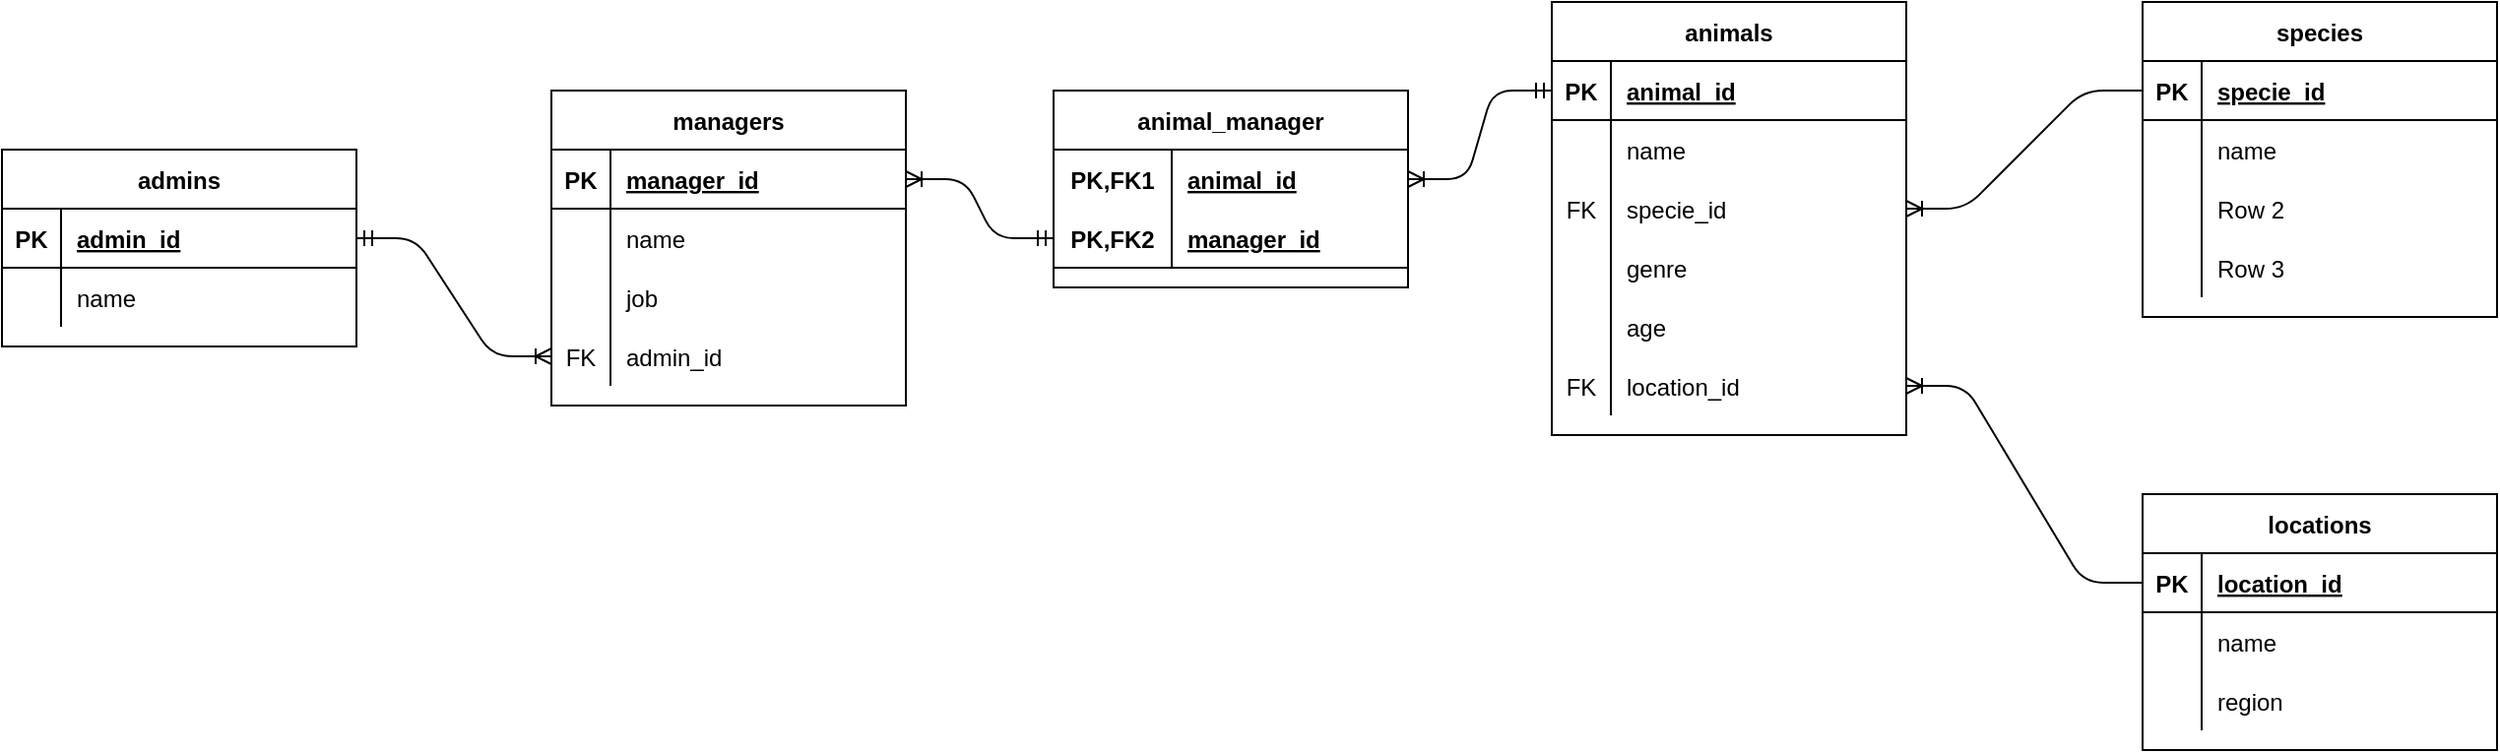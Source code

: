 <mxfile version="15.2.7" type="device"><diagram id="9MkJSWfaDrrJMaNUmlUY" name="Page-1"><mxGraphModel dx="1394" dy="289" grid="0" gridSize="10" guides="1" tooltips="1" connect="1" arrows="1" fold="1" page="0" pageScale="1" pageWidth="850" pageHeight="1100" background="none" math="0" shadow="0"><root><mxCell id="0"/><mxCell id="1" parent="0"/><mxCell id="NzkYLKVNX_mvHz2dBkGw-24" value="animals" style="shape=table;startSize=30;container=1;collapsible=1;childLayout=tableLayout;fixedRows=1;rowLines=0;fontStyle=1;align=center;resizeLast=1;" parent="1" vertex="1"><mxGeometry x="400" y="451" width="180" height="220" as="geometry"/></mxCell><mxCell id="NzkYLKVNX_mvHz2dBkGw-25" value="" style="shape=partialRectangle;collapsible=0;dropTarget=0;pointerEvents=0;fillColor=none;top=0;left=0;bottom=1;right=0;points=[[0,0.5],[1,0.5]];portConstraint=eastwest;" parent="NzkYLKVNX_mvHz2dBkGw-24" vertex="1"><mxGeometry y="30" width="180" height="30" as="geometry"/></mxCell><mxCell id="NzkYLKVNX_mvHz2dBkGw-26" value="PK" style="shape=partialRectangle;connectable=0;fillColor=none;top=0;left=0;bottom=0;right=0;fontStyle=1;overflow=hidden;" parent="NzkYLKVNX_mvHz2dBkGw-25" vertex="1"><mxGeometry width="30" height="30" as="geometry"/></mxCell><mxCell id="NzkYLKVNX_mvHz2dBkGw-27" value="animal_id" style="shape=partialRectangle;connectable=0;fillColor=none;top=0;left=0;bottom=0;right=0;align=left;spacingLeft=6;fontStyle=5;overflow=hidden;" parent="NzkYLKVNX_mvHz2dBkGw-25" vertex="1"><mxGeometry x="30" width="150" height="30" as="geometry"/></mxCell><mxCell id="NzkYLKVNX_mvHz2dBkGw-28" value="" style="shape=partialRectangle;collapsible=0;dropTarget=0;pointerEvents=0;fillColor=none;top=0;left=0;bottom=0;right=0;points=[[0,0.5],[1,0.5]];portConstraint=eastwest;" parent="NzkYLKVNX_mvHz2dBkGw-24" vertex="1"><mxGeometry y="60" width="180" height="30" as="geometry"/></mxCell><mxCell id="NzkYLKVNX_mvHz2dBkGw-29" value="" style="shape=partialRectangle;connectable=0;fillColor=none;top=0;left=0;bottom=0;right=0;editable=1;overflow=hidden;" parent="NzkYLKVNX_mvHz2dBkGw-28" vertex="1"><mxGeometry width="30" height="30" as="geometry"/></mxCell><mxCell id="NzkYLKVNX_mvHz2dBkGw-30" value="name" style="shape=partialRectangle;connectable=0;fillColor=none;top=0;left=0;bottom=0;right=0;align=left;spacingLeft=6;overflow=hidden;" parent="NzkYLKVNX_mvHz2dBkGw-28" vertex="1"><mxGeometry x="30" width="150" height="30" as="geometry"/></mxCell><mxCell id="NzkYLKVNX_mvHz2dBkGw-31" value="" style="shape=partialRectangle;collapsible=0;dropTarget=0;pointerEvents=0;fillColor=none;top=0;left=0;bottom=0;right=0;points=[[0,0.5],[1,0.5]];portConstraint=eastwest;" parent="NzkYLKVNX_mvHz2dBkGw-24" vertex="1"><mxGeometry y="90" width="180" height="30" as="geometry"/></mxCell><mxCell id="NzkYLKVNX_mvHz2dBkGw-32" value="FK" style="shape=partialRectangle;connectable=0;fillColor=none;top=0;left=0;bottom=0;right=0;editable=1;overflow=hidden;" parent="NzkYLKVNX_mvHz2dBkGw-31" vertex="1"><mxGeometry width="30" height="30" as="geometry"/></mxCell><mxCell id="NzkYLKVNX_mvHz2dBkGw-33" value="specie_id" style="shape=partialRectangle;connectable=0;fillColor=none;top=0;left=0;bottom=0;right=0;align=left;spacingLeft=6;overflow=hidden;" parent="NzkYLKVNX_mvHz2dBkGw-31" vertex="1"><mxGeometry x="30" width="150" height="30" as="geometry"/></mxCell><mxCell id="NzkYLKVNX_mvHz2dBkGw-34" value="" style="shape=partialRectangle;collapsible=0;dropTarget=0;pointerEvents=0;fillColor=none;top=0;left=0;bottom=0;right=0;points=[[0,0.5],[1,0.5]];portConstraint=eastwest;" parent="NzkYLKVNX_mvHz2dBkGw-24" vertex="1"><mxGeometry y="120" width="180" height="30" as="geometry"/></mxCell><mxCell id="NzkYLKVNX_mvHz2dBkGw-35" value="" style="shape=partialRectangle;connectable=0;fillColor=none;top=0;left=0;bottom=0;right=0;editable=1;overflow=hidden;" parent="NzkYLKVNX_mvHz2dBkGw-34" vertex="1"><mxGeometry width="30" height="30" as="geometry"/></mxCell><mxCell id="NzkYLKVNX_mvHz2dBkGw-36" value="genre" style="shape=partialRectangle;connectable=0;fillColor=none;top=0;left=0;bottom=0;right=0;align=left;spacingLeft=6;overflow=hidden;" parent="NzkYLKVNX_mvHz2dBkGw-34" vertex="1"><mxGeometry x="30" width="150" height="30" as="geometry"/></mxCell><mxCell id="NzkYLKVNX_mvHz2dBkGw-37" value="" style="shape=partialRectangle;collapsible=0;dropTarget=0;pointerEvents=0;fillColor=none;top=0;left=0;bottom=0;right=0;points=[[0,0.5],[1,0.5]];portConstraint=eastwest;" parent="NzkYLKVNX_mvHz2dBkGw-24" vertex="1"><mxGeometry y="150" width="180" height="30" as="geometry"/></mxCell><mxCell id="NzkYLKVNX_mvHz2dBkGw-38" value="" style="shape=partialRectangle;connectable=0;fillColor=none;top=0;left=0;bottom=0;right=0;editable=1;overflow=hidden;" parent="NzkYLKVNX_mvHz2dBkGw-37" vertex="1"><mxGeometry width="30" height="30" as="geometry"/></mxCell><mxCell id="NzkYLKVNX_mvHz2dBkGw-39" value="age" style="shape=partialRectangle;connectable=0;fillColor=none;top=0;left=0;bottom=0;right=0;align=left;spacingLeft=6;overflow=hidden;" parent="NzkYLKVNX_mvHz2dBkGw-37" vertex="1"><mxGeometry x="30" width="150" height="30" as="geometry"/></mxCell><mxCell id="NzkYLKVNX_mvHz2dBkGw-56" value="" style="shape=partialRectangle;collapsible=0;dropTarget=0;pointerEvents=0;fillColor=none;top=0;left=0;bottom=0;right=0;points=[[0,0.5],[1,0.5]];portConstraint=eastwest;" parent="NzkYLKVNX_mvHz2dBkGw-24" vertex="1"><mxGeometry y="180" width="180" height="30" as="geometry"/></mxCell><mxCell id="NzkYLKVNX_mvHz2dBkGw-57" value="FK" style="shape=partialRectangle;connectable=0;fillColor=none;top=0;left=0;bottom=0;right=0;editable=1;overflow=hidden;" parent="NzkYLKVNX_mvHz2dBkGw-56" vertex="1"><mxGeometry width="30" height="30" as="geometry"/></mxCell><mxCell id="NzkYLKVNX_mvHz2dBkGw-58" value="location_id" style="shape=partialRectangle;connectable=0;fillColor=none;top=0;left=0;bottom=0;right=0;align=left;spacingLeft=6;overflow=hidden;" parent="NzkYLKVNX_mvHz2dBkGw-56" vertex="1"><mxGeometry x="30" width="150" height="30" as="geometry"/></mxCell><mxCell id="NzkYLKVNX_mvHz2dBkGw-59" value="species" style="shape=table;startSize=30;container=1;collapsible=1;childLayout=tableLayout;fixedRows=1;rowLines=0;fontStyle=1;align=center;resizeLast=1;" parent="1" vertex="1"><mxGeometry x="700" y="451" width="180" height="160" as="geometry"/></mxCell><mxCell id="NzkYLKVNX_mvHz2dBkGw-60" value="" style="shape=partialRectangle;collapsible=0;dropTarget=0;pointerEvents=0;fillColor=none;top=0;left=0;bottom=1;right=0;points=[[0,0.5],[1,0.5]];portConstraint=eastwest;" parent="NzkYLKVNX_mvHz2dBkGw-59" vertex="1"><mxGeometry y="30" width="180" height="30" as="geometry"/></mxCell><mxCell id="NzkYLKVNX_mvHz2dBkGw-61" value="PK" style="shape=partialRectangle;connectable=0;fillColor=none;top=0;left=0;bottom=0;right=0;fontStyle=1;overflow=hidden;" parent="NzkYLKVNX_mvHz2dBkGw-60" vertex="1"><mxGeometry width="30" height="30" as="geometry"/></mxCell><mxCell id="NzkYLKVNX_mvHz2dBkGw-62" value="specie_id" style="shape=partialRectangle;connectable=0;fillColor=none;top=0;left=0;bottom=0;right=0;align=left;spacingLeft=6;fontStyle=5;overflow=hidden;" parent="NzkYLKVNX_mvHz2dBkGw-60" vertex="1"><mxGeometry x="30" width="150" height="30" as="geometry"/></mxCell><mxCell id="NzkYLKVNX_mvHz2dBkGw-63" value="" style="shape=partialRectangle;collapsible=0;dropTarget=0;pointerEvents=0;fillColor=none;top=0;left=0;bottom=0;right=0;points=[[0,0.5],[1,0.5]];portConstraint=eastwest;" parent="NzkYLKVNX_mvHz2dBkGw-59" vertex="1"><mxGeometry y="60" width="180" height="30" as="geometry"/></mxCell><mxCell id="NzkYLKVNX_mvHz2dBkGw-64" value="" style="shape=partialRectangle;connectable=0;fillColor=none;top=0;left=0;bottom=0;right=0;editable=1;overflow=hidden;" parent="NzkYLKVNX_mvHz2dBkGw-63" vertex="1"><mxGeometry width="30" height="30" as="geometry"/></mxCell><mxCell id="NzkYLKVNX_mvHz2dBkGw-65" value="name" style="shape=partialRectangle;connectable=0;fillColor=none;top=0;left=0;bottom=0;right=0;align=left;spacingLeft=6;overflow=hidden;" parent="NzkYLKVNX_mvHz2dBkGw-63" vertex="1"><mxGeometry x="30" width="150" height="30" as="geometry"/></mxCell><mxCell id="NzkYLKVNX_mvHz2dBkGw-66" value="" style="shape=partialRectangle;collapsible=0;dropTarget=0;pointerEvents=0;fillColor=none;top=0;left=0;bottom=0;right=0;points=[[0,0.5],[1,0.5]];portConstraint=eastwest;" parent="NzkYLKVNX_mvHz2dBkGw-59" vertex="1"><mxGeometry y="90" width="180" height="30" as="geometry"/></mxCell><mxCell id="NzkYLKVNX_mvHz2dBkGw-67" value="" style="shape=partialRectangle;connectable=0;fillColor=none;top=0;left=0;bottom=0;right=0;editable=1;overflow=hidden;" parent="NzkYLKVNX_mvHz2dBkGw-66" vertex="1"><mxGeometry width="30" height="30" as="geometry"/></mxCell><mxCell id="NzkYLKVNX_mvHz2dBkGw-68" value="Row 2" style="shape=partialRectangle;connectable=0;fillColor=none;top=0;left=0;bottom=0;right=0;align=left;spacingLeft=6;overflow=hidden;" parent="NzkYLKVNX_mvHz2dBkGw-66" vertex="1"><mxGeometry x="30" width="150" height="30" as="geometry"/></mxCell><mxCell id="NzkYLKVNX_mvHz2dBkGw-69" value="" style="shape=partialRectangle;collapsible=0;dropTarget=0;pointerEvents=0;fillColor=none;top=0;left=0;bottom=0;right=0;points=[[0,0.5],[1,0.5]];portConstraint=eastwest;" parent="NzkYLKVNX_mvHz2dBkGw-59" vertex="1"><mxGeometry y="120" width="180" height="30" as="geometry"/></mxCell><mxCell id="NzkYLKVNX_mvHz2dBkGw-70" value="" style="shape=partialRectangle;connectable=0;fillColor=none;top=0;left=0;bottom=0;right=0;editable=1;overflow=hidden;" parent="NzkYLKVNX_mvHz2dBkGw-69" vertex="1"><mxGeometry width="30" height="30" as="geometry"/></mxCell><mxCell id="NzkYLKVNX_mvHz2dBkGw-71" value="Row 3" style="shape=partialRectangle;connectable=0;fillColor=none;top=0;left=0;bottom=0;right=0;align=left;spacingLeft=6;overflow=hidden;" parent="NzkYLKVNX_mvHz2dBkGw-69" vertex="1"><mxGeometry x="30" width="150" height="30" as="geometry"/></mxCell><mxCell id="NzkYLKVNX_mvHz2dBkGw-76" value="locations" style="shape=table;startSize=30;container=1;collapsible=1;childLayout=tableLayout;fixedRows=1;rowLines=0;fontStyle=1;align=center;resizeLast=1;" parent="1" vertex="1"><mxGeometry x="700" y="701" width="180" height="130" as="geometry"/></mxCell><mxCell id="NzkYLKVNX_mvHz2dBkGw-77" value="" style="shape=partialRectangle;collapsible=0;dropTarget=0;pointerEvents=0;fillColor=none;top=0;left=0;bottom=1;right=0;points=[[0,0.5],[1,0.5]];portConstraint=eastwest;" parent="NzkYLKVNX_mvHz2dBkGw-76" vertex="1"><mxGeometry y="30" width="180" height="30" as="geometry"/></mxCell><mxCell id="NzkYLKVNX_mvHz2dBkGw-78" value="PK" style="shape=partialRectangle;connectable=0;fillColor=none;top=0;left=0;bottom=0;right=0;fontStyle=1;overflow=hidden;" parent="NzkYLKVNX_mvHz2dBkGw-77" vertex="1"><mxGeometry width="30" height="30" as="geometry"/></mxCell><mxCell id="NzkYLKVNX_mvHz2dBkGw-79" value="location_id" style="shape=partialRectangle;connectable=0;fillColor=none;top=0;left=0;bottom=0;right=0;align=left;spacingLeft=6;fontStyle=5;overflow=hidden;" parent="NzkYLKVNX_mvHz2dBkGw-77" vertex="1"><mxGeometry x="30" width="150" height="30" as="geometry"/></mxCell><mxCell id="NzkYLKVNX_mvHz2dBkGw-80" value="" style="shape=partialRectangle;collapsible=0;dropTarget=0;pointerEvents=0;fillColor=none;top=0;left=0;bottom=0;right=0;points=[[0,0.5],[1,0.5]];portConstraint=eastwest;" parent="NzkYLKVNX_mvHz2dBkGw-76" vertex="1"><mxGeometry y="60" width="180" height="30" as="geometry"/></mxCell><mxCell id="NzkYLKVNX_mvHz2dBkGw-81" value="" style="shape=partialRectangle;connectable=0;fillColor=none;top=0;left=0;bottom=0;right=0;editable=1;overflow=hidden;" parent="NzkYLKVNX_mvHz2dBkGw-80" vertex="1"><mxGeometry width="30" height="30" as="geometry"/></mxCell><mxCell id="NzkYLKVNX_mvHz2dBkGw-82" value="name" style="shape=partialRectangle;connectable=0;fillColor=none;top=0;left=0;bottom=0;right=0;align=left;spacingLeft=6;overflow=hidden;" parent="NzkYLKVNX_mvHz2dBkGw-80" vertex="1"><mxGeometry x="30" width="150" height="30" as="geometry"/></mxCell><mxCell id="NzkYLKVNX_mvHz2dBkGw-83" value="" style="shape=partialRectangle;collapsible=0;dropTarget=0;pointerEvents=0;fillColor=none;top=0;left=0;bottom=0;right=0;points=[[0,0.5],[1,0.5]];portConstraint=eastwest;" parent="NzkYLKVNX_mvHz2dBkGw-76" vertex="1"><mxGeometry y="90" width="180" height="30" as="geometry"/></mxCell><mxCell id="NzkYLKVNX_mvHz2dBkGw-84" value="" style="shape=partialRectangle;connectable=0;fillColor=none;top=0;left=0;bottom=0;right=0;editable=1;overflow=hidden;" parent="NzkYLKVNX_mvHz2dBkGw-83" vertex="1"><mxGeometry width="30" height="30" as="geometry"/></mxCell><mxCell id="NzkYLKVNX_mvHz2dBkGw-85" value="region" style="shape=partialRectangle;connectable=0;fillColor=none;top=0;left=0;bottom=0;right=0;align=left;spacingLeft=6;overflow=hidden;" parent="NzkYLKVNX_mvHz2dBkGw-83" vertex="1"><mxGeometry x="30" width="150" height="30" as="geometry"/></mxCell><mxCell id="NzkYLKVNX_mvHz2dBkGw-140" value="animal_manager" style="shape=table;startSize=30;container=1;collapsible=1;childLayout=tableLayout;fixedRows=1;rowLines=0;fontStyle=1;align=center;resizeLast=1;" parent="1" vertex="1"><mxGeometry x="147" y="496" width="180" height="100" as="geometry"/></mxCell><mxCell id="NzkYLKVNX_mvHz2dBkGw-141" value="" style="shape=partialRectangle;collapsible=0;dropTarget=0;pointerEvents=0;fillColor=none;top=0;left=0;bottom=0;right=0;points=[[0,0.5],[1,0.5]];portConstraint=eastwest;" parent="NzkYLKVNX_mvHz2dBkGw-140" vertex="1"><mxGeometry y="30" width="180" height="30" as="geometry"/></mxCell><mxCell id="NzkYLKVNX_mvHz2dBkGw-142" value="PK,FK1" style="shape=partialRectangle;connectable=0;fillColor=none;top=0;left=0;bottom=0;right=0;fontStyle=1;overflow=hidden;" parent="NzkYLKVNX_mvHz2dBkGw-141" vertex="1"><mxGeometry width="60" height="30" as="geometry"/></mxCell><mxCell id="NzkYLKVNX_mvHz2dBkGw-143" value="animal_id" style="shape=partialRectangle;connectable=0;fillColor=none;top=0;left=0;bottom=0;right=0;align=left;spacingLeft=6;fontStyle=5;overflow=hidden;" parent="NzkYLKVNX_mvHz2dBkGw-141" vertex="1"><mxGeometry x="60" width="120" height="30" as="geometry"/></mxCell><mxCell id="NzkYLKVNX_mvHz2dBkGw-144" value="" style="shape=partialRectangle;collapsible=0;dropTarget=0;pointerEvents=0;fillColor=none;top=0;left=0;bottom=1;right=0;points=[[0,0.5],[1,0.5]];portConstraint=eastwest;" parent="NzkYLKVNX_mvHz2dBkGw-140" vertex="1"><mxGeometry y="60" width="180" height="30" as="geometry"/></mxCell><mxCell id="NzkYLKVNX_mvHz2dBkGw-145" value="PK,FK2" style="shape=partialRectangle;connectable=0;fillColor=none;top=0;left=0;bottom=0;right=0;fontStyle=1;overflow=hidden;" parent="NzkYLKVNX_mvHz2dBkGw-144" vertex="1"><mxGeometry width="60" height="30" as="geometry"/></mxCell><mxCell id="NzkYLKVNX_mvHz2dBkGw-146" value="manager_id" style="shape=partialRectangle;connectable=0;fillColor=none;top=0;left=0;bottom=0;right=0;align=left;spacingLeft=6;fontStyle=5;overflow=hidden;" parent="NzkYLKVNX_mvHz2dBkGw-144" vertex="1"><mxGeometry x="60" width="120" height="30" as="geometry"/></mxCell><mxCell id="NzkYLKVNX_mvHz2dBkGw-153" value="managers" style="shape=table;startSize=30;container=1;collapsible=1;childLayout=tableLayout;fixedRows=1;rowLines=0;fontStyle=1;align=center;resizeLast=1;" parent="1" vertex="1"><mxGeometry x="-108" y="496" width="180" height="160" as="geometry"/></mxCell><mxCell id="NzkYLKVNX_mvHz2dBkGw-154" value="" style="shape=partialRectangle;collapsible=0;dropTarget=0;pointerEvents=0;fillColor=none;top=0;left=0;bottom=1;right=0;points=[[0,0.5],[1,0.5]];portConstraint=eastwest;" parent="NzkYLKVNX_mvHz2dBkGw-153" vertex="1"><mxGeometry y="30" width="180" height="30" as="geometry"/></mxCell><mxCell id="NzkYLKVNX_mvHz2dBkGw-155" value="PK" style="shape=partialRectangle;connectable=0;fillColor=none;top=0;left=0;bottom=0;right=0;fontStyle=1;overflow=hidden;" parent="NzkYLKVNX_mvHz2dBkGw-154" vertex="1"><mxGeometry width="30" height="30" as="geometry"/></mxCell><mxCell id="NzkYLKVNX_mvHz2dBkGw-156" value="manager_id" style="shape=partialRectangle;connectable=0;fillColor=none;top=0;left=0;bottom=0;right=0;align=left;spacingLeft=6;fontStyle=5;overflow=hidden;" parent="NzkYLKVNX_mvHz2dBkGw-154" vertex="1"><mxGeometry x="30" width="150" height="30" as="geometry"/></mxCell><mxCell id="NzkYLKVNX_mvHz2dBkGw-157" value="" style="shape=partialRectangle;collapsible=0;dropTarget=0;pointerEvents=0;fillColor=none;top=0;left=0;bottom=0;right=0;points=[[0,0.5],[1,0.5]];portConstraint=eastwest;" parent="NzkYLKVNX_mvHz2dBkGw-153" vertex="1"><mxGeometry y="60" width="180" height="30" as="geometry"/></mxCell><mxCell id="NzkYLKVNX_mvHz2dBkGw-158" value="" style="shape=partialRectangle;connectable=0;fillColor=none;top=0;left=0;bottom=0;right=0;editable=1;overflow=hidden;" parent="NzkYLKVNX_mvHz2dBkGw-157" vertex="1"><mxGeometry width="30" height="30" as="geometry"/></mxCell><mxCell id="NzkYLKVNX_mvHz2dBkGw-159" value="name" style="shape=partialRectangle;connectable=0;fillColor=none;top=0;left=0;bottom=0;right=0;align=left;spacingLeft=6;overflow=hidden;" parent="NzkYLKVNX_mvHz2dBkGw-157" vertex="1"><mxGeometry x="30" width="150" height="30" as="geometry"/></mxCell><mxCell id="NzkYLKVNX_mvHz2dBkGw-160" value="" style="shape=partialRectangle;collapsible=0;dropTarget=0;pointerEvents=0;fillColor=none;top=0;left=0;bottom=0;right=0;points=[[0,0.5],[1,0.5]];portConstraint=eastwest;" parent="NzkYLKVNX_mvHz2dBkGw-153" vertex="1"><mxGeometry y="90" width="180" height="30" as="geometry"/></mxCell><mxCell id="NzkYLKVNX_mvHz2dBkGw-161" value="" style="shape=partialRectangle;connectable=0;fillColor=none;top=0;left=0;bottom=0;right=0;editable=1;overflow=hidden;" parent="NzkYLKVNX_mvHz2dBkGw-160" vertex="1"><mxGeometry width="30" height="30" as="geometry"/></mxCell><mxCell id="NzkYLKVNX_mvHz2dBkGw-162" value="job" style="shape=partialRectangle;connectable=0;fillColor=none;top=0;left=0;bottom=0;right=0;align=left;spacingLeft=6;overflow=hidden;" parent="NzkYLKVNX_mvHz2dBkGw-160" vertex="1"><mxGeometry x="30" width="150" height="30" as="geometry"/></mxCell><mxCell id="NzkYLKVNX_mvHz2dBkGw-200" value="" style="shape=partialRectangle;collapsible=0;dropTarget=0;pointerEvents=0;fillColor=none;top=0;left=0;bottom=0;right=0;points=[[0,0.5],[1,0.5]];portConstraint=eastwest;" parent="NzkYLKVNX_mvHz2dBkGw-153" vertex="1"><mxGeometry y="120" width="180" height="30" as="geometry"/></mxCell><mxCell id="NzkYLKVNX_mvHz2dBkGw-201" value="FK" style="shape=partialRectangle;connectable=0;fillColor=none;top=0;left=0;bottom=0;right=0;editable=1;overflow=hidden;" parent="NzkYLKVNX_mvHz2dBkGw-200" vertex="1"><mxGeometry width="30" height="30" as="geometry"/></mxCell><mxCell id="NzkYLKVNX_mvHz2dBkGw-202" value="admin_id" style="shape=partialRectangle;connectable=0;fillColor=none;top=0;left=0;bottom=0;right=0;align=left;spacingLeft=6;overflow=hidden;" parent="NzkYLKVNX_mvHz2dBkGw-200" vertex="1"><mxGeometry x="30" width="150" height="30" as="geometry"/></mxCell><mxCell id="NzkYLKVNX_mvHz2dBkGw-187" value="admins" style="shape=table;startSize=30;container=1;collapsible=1;childLayout=tableLayout;fixedRows=1;rowLines=0;fontStyle=1;align=center;resizeLast=1;" parent="1" vertex="1"><mxGeometry x="-387" y="526" width="180" height="100" as="geometry"><mxRectangle x="-387" y="526" width="69" height="30" as="alternateBounds"/></mxGeometry></mxCell><mxCell id="NzkYLKVNX_mvHz2dBkGw-188" value="" style="shape=partialRectangle;collapsible=0;dropTarget=0;pointerEvents=0;fillColor=none;top=0;left=0;bottom=1;right=0;points=[[0,0.5],[1,0.5]];portConstraint=eastwest;" parent="NzkYLKVNX_mvHz2dBkGw-187" vertex="1"><mxGeometry y="30" width="180" height="30" as="geometry"/></mxCell><mxCell id="NzkYLKVNX_mvHz2dBkGw-189" value="PK" style="shape=partialRectangle;connectable=0;fillColor=none;top=0;left=0;bottom=0;right=0;fontStyle=1;overflow=hidden;" parent="NzkYLKVNX_mvHz2dBkGw-188" vertex="1"><mxGeometry width="30" height="30" as="geometry"/></mxCell><mxCell id="NzkYLKVNX_mvHz2dBkGw-190" value="admin_id" style="shape=partialRectangle;connectable=0;fillColor=none;top=0;left=0;bottom=0;right=0;align=left;spacingLeft=6;fontStyle=5;overflow=hidden;" parent="NzkYLKVNX_mvHz2dBkGw-188" vertex="1"><mxGeometry x="30" width="150" height="30" as="geometry"/></mxCell><mxCell id="NzkYLKVNX_mvHz2dBkGw-191" value="" style="shape=partialRectangle;collapsible=0;dropTarget=0;pointerEvents=0;fillColor=none;top=0;left=0;bottom=0;right=0;points=[[0,0.5],[1,0.5]];portConstraint=eastwest;" parent="NzkYLKVNX_mvHz2dBkGw-187" vertex="1"><mxGeometry y="60" width="180" height="30" as="geometry"/></mxCell><mxCell id="NzkYLKVNX_mvHz2dBkGw-192" value="" style="shape=partialRectangle;connectable=0;fillColor=none;top=0;left=0;bottom=0;right=0;editable=1;overflow=hidden;" parent="NzkYLKVNX_mvHz2dBkGw-191" vertex="1"><mxGeometry width="30" height="30" as="geometry"/></mxCell><mxCell id="NzkYLKVNX_mvHz2dBkGw-193" value="name" style="shape=partialRectangle;connectable=0;fillColor=none;top=0;left=0;bottom=0;right=0;align=left;spacingLeft=6;overflow=hidden;" parent="NzkYLKVNX_mvHz2dBkGw-191" vertex="1"><mxGeometry x="30" width="150" height="30" as="geometry"/></mxCell><mxCell id="AvEAnchyahfARlA9FWzX-3" value="" style="edgeStyle=entityRelationEdgeStyle;fontSize=12;html=1;endArrow=ERoneToMany;startArrow=ERmandOne;exitX=0;exitY=0.5;exitDx=0;exitDy=0;entryX=1;entryY=0.5;entryDx=0;entryDy=0;" edge="1" parent="1" source="NzkYLKVNX_mvHz2dBkGw-25" target="NzkYLKVNX_mvHz2dBkGw-141"><mxGeometry width="100" height="100" relative="1" as="geometry"><mxPoint x="397" y="767" as="sourcePoint"/><mxPoint x="277" y="667" as="targetPoint"/></mxGeometry></mxCell><mxCell id="AvEAnchyahfARlA9FWzX-4" value="" style="edgeStyle=entityRelationEdgeStyle;fontSize=12;html=1;endArrow=ERoneToMany;startArrow=ERmandOne;exitX=0;exitY=0.5;exitDx=0;exitDy=0;entryX=1;entryY=0.5;entryDx=0;entryDy=0;" edge="1" parent="1" source="NzkYLKVNX_mvHz2dBkGw-144" target="NzkYLKVNX_mvHz2dBkGw-154"><mxGeometry width="100" height="100" relative="1" as="geometry"><mxPoint x="166" y="671" as="sourcePoint"/><mxPoint x="93" y="716" as="targetPoint"/></mxGeometry></mxCell><mxCell id="AvEAnchyahfARlA9FWzX-5" value="" style="edgeStyle=entityRelationEdgeStyle;fontSize=12;html=1;endArrow=ERoneToMany;startArrow=ERmandOne;exitX=1;exitY=0.5;exitDx=0;exitDy=0;entryX=0;entryY=0.5;entryDx=0;entryDy=0;" edge="1" parent="1" source="NzkYLKVNX_mvHz2dBkGw-188" target="NzkYLKVNX_mvHz2dBkGw-200"><mxGeometry width="100" height="100" relative="1" as="geometry"><mxPoint x="-57" y="691" as="sourcePoint"/><mxPoint x="-130" y="736" as="targetPoint"/></mxGeometry></mxCell><mxCell id="AvEAnchyahfARlA9FWzX-6" value="" style="edgeStyle=entityRelationEdgeStyle;fontSize=12;html=1;endArrow=ERoneToMany;entryX=1;entryY=0.5;entryDx=0;entryDy=0;exitX=0;exitY=0.5;exitDx=0;exitDy=0;" edge="1" parent="1" source="NzkYLKVNX_mvHz2dBkGw-60" target="NzkYLKVNX_mvHz2dBkGw-31"><mxGeometry width="100" height="100" relative="1" as="geometry"><mxPoint x="654" y="655" as="sourcePoint"/><mxPoint x="770" y="562" as="targetPoint"/></mxGeometry></mxCell><mxCell id="AvEAnchyahfARlA9FWzX-8" value="" style="edgeStyle=entityRelationEdgeStyle;fontSize=12;html=1;endArrow=ERoneToMany;exitX=0;exitY=0.5;exitDx=0;exitDy=0;entryX=1;entryY=0.5;entryDx=0;entryDy=0;" edge="1" parent="1" source="NzkYLKVNX_mvHz2dBkGw-77" target="NzkYLKVNX_mvHz2dBkGw-56"><mxGeometry width="100" height="100" relative="1" as="geometry"><mxPoint x="394" y="822" as="sourcePoint"/><mxPoint x="494" y="722" as="targetPoint"/></mxGeometry></mxCell></root></mxGraphModel></diagram></mxfile>